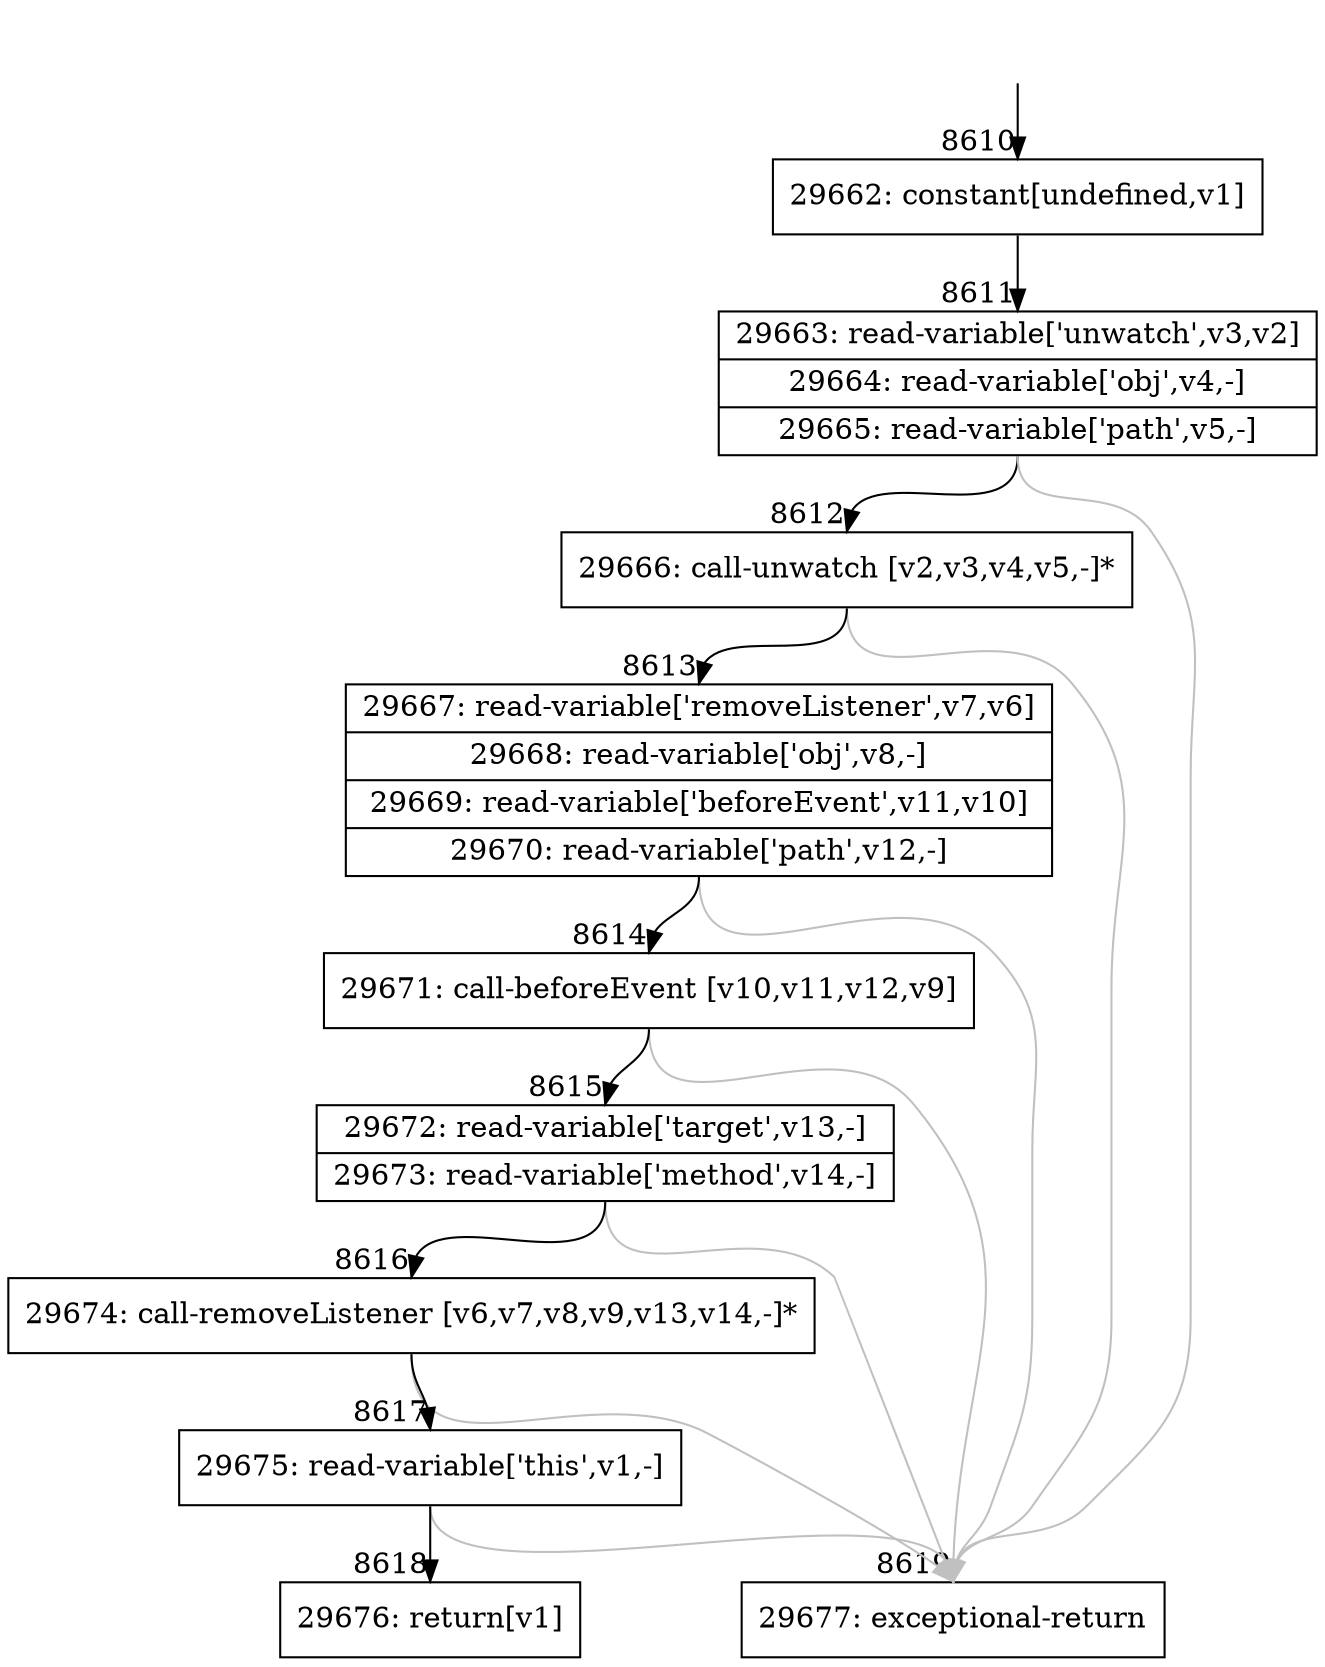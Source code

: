 digraph {
rankdir="TD"
BB_entry723[shape=none,label=""];
BB_entry723 -> BB8610 [tailport=s, headport=n, headlabel="    8610"]
BB8610 [shape=record label="{29662: constant[undefined,v1]}" ] 
BB8610 -> BB8611 [tailport=s, headport=n, headlabel="      8611"]
BB8611 [shape=record label="{29663: read-variable['unwatch',v3,v2]|29664: read-variable['obj',v4,-]|29665: read-variable['path',v5,-]}" ] 
BB8611 -> BB8612 [tailport=s, headport=n, headlabel="      8612"]
BB8611 -> BB8619 [tailport=s, headport=n, color=gray, headlabel="      8619"]
BB8612 [shape=record label="{29666: call-unwatch [v2,v3,v4,v5,-]*}" ] 
BB8612 -> BB8613 [tailport=s, headport=n, headlabel="      8613"]
BB8612 -> BB8619 [tailport=s, headport=n, color=gray]
BB8613 [shape=record label="{29667: read-variable['removeListener',v7,v6]|29668: read-variable['obj',v8,-]|29669: read-variable['beforeEvent',v11,v10]|29670: read-variable['path',v12,-]}" ] 
BB8613 -> BB8614 [tailport=s, headport=n, headlabel="      8614"]
BB8613 -> BB8619 [tailport=s, headport=n, color=gray]
BB8614 [shape=record label="{29671: call-beforeEvent [v10,v11,v12,v9]}" ] 
BB8614 -> BB8615 [tailport=s, headport=n, headlabel="      8615"]
BB8614 -> BB8619 [tailport=s, headport=n, color=gray]
BB8615 [shape=record label="{29672: read-variable['target',v13,-]|29673: read-variable['method',v14,-]}" ] 
BB8615 -> BB8616 [tailport=s, headport=n, headlabel="      8616"]
BB8615 -> BB8619 [tailport=s, headport=n, color=gray]
BB8616 [shape=record label="{29674: call-removeListener [v6,v7,v8,v9,v13,v14,-]*}" ] 
BB8616 -> BB8617 [tailport=s, headport=n, headlabel="      8617"]
BB8616 -> BB8619 [tailport=s, headport=n, color=gray]
BB8617 [shape=record label="{29675: read-variable['this',v1,-]}" ] 
BB8617 -> BB8618 [tailport=s, headport=n, headlabel="      8618"]
BB8617 -> BB8619 [tailport=s, headport=n, color=gray]
BB8618 [shape=record label="{29676: return[v1]}" ] 
BB8619 [shape=record label="{29677: exceptional-return}" ] 
//#$~ 15456
}
